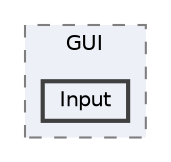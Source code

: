 digraph "ege/include/GUI/Input"
{
 // LATEX_PDF_SIZE
  bgcolor="transparent";
  edge [fontname=Helvetica,fontsize=10,labelfontname=Helvetica,labelfontsize=10];
  node [fontname=Helvetica,fontsize=10,shape=box,height=0.2,width=0.4];
  compound=true
  subgraph clusterdir_9bc17f96bf79da47048f2cf78f94aaf9 {
    graph [ bgcolor="#edf0f7", pencolor="grey50", label="GUI", fontname=Helvetica,fontsize=10 style="filled,dashed", URL="dir_9bc17f96bf79da47048f2cf78f94aaf9.html",tooltip=""]
  dir_72ce6ba54785b3904ed12b9ecae28468 [label="Input", fillcolor="#edf0f7", color="grey25", style="filled,bold", URL="dir_72ce6ba54785b3904ed12b9ecae28468.html",tooltip=""];
  }
}
